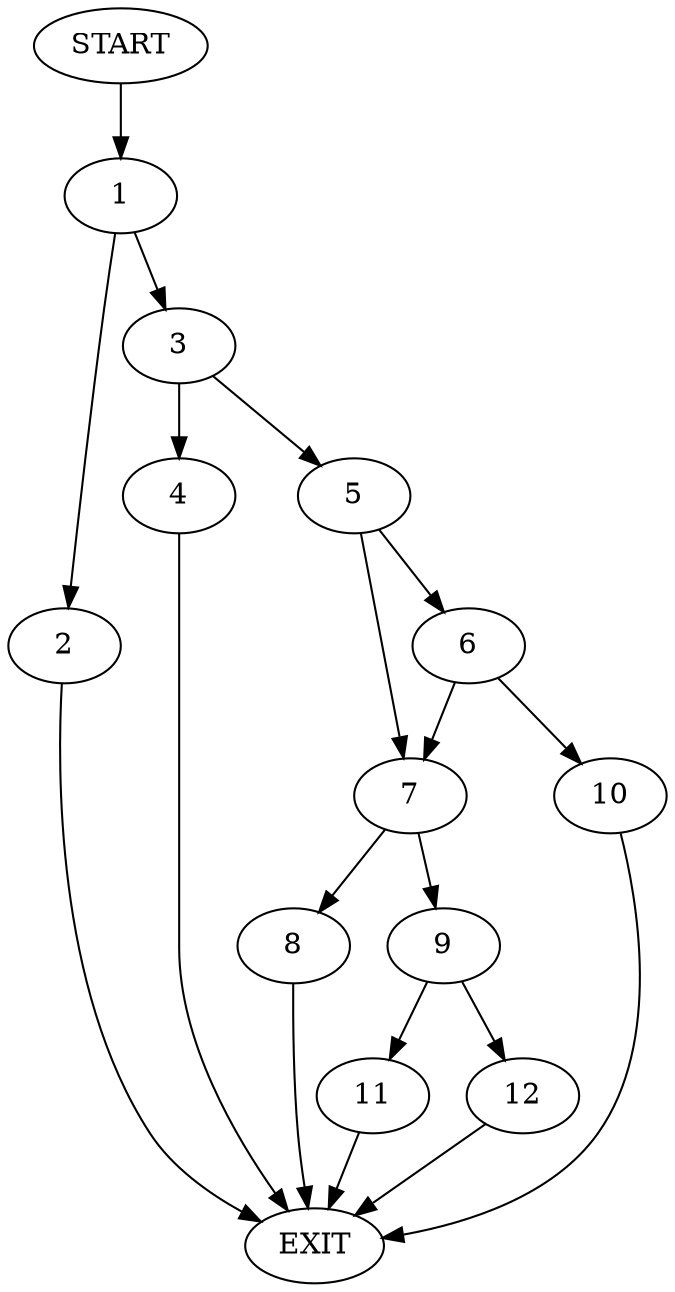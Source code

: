 digraph {
0 [label="START"]
13 [label="EXIT"]
0 -> 1
1 -> 2
1 -> 3
3 -> 4
3 -> 5
2 -> 13
5 -> 6
5 -> 7
4 -> 13
7 -> 8
7 -> 9
6 -> 10
6 -> 7
10 -> 13
8 -> 13
9 -> 11
9 -> 12
11 -> 13
12 -> 13
}
